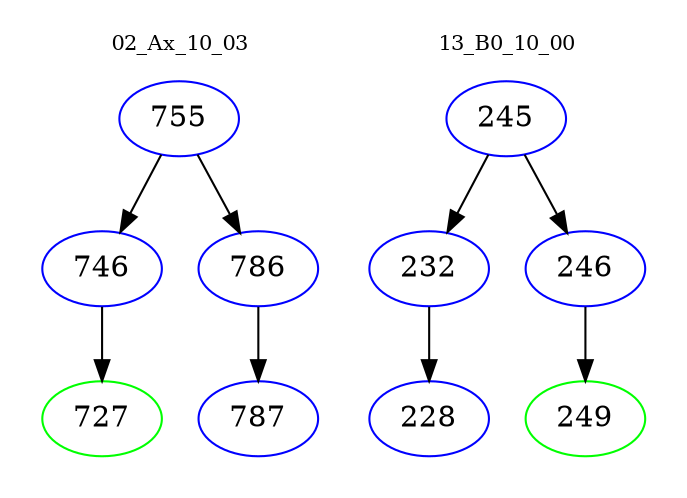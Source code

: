 digraph{
subgraph cluster_0 {
color = white
label = "02_Ax_10_03";
fontsize=10;
T0_755 [label="755", color="blue"]
T0_755 -> T0_746 [color="black"]
T0_746 [label="746", color="blue"]
T0_746 -> T0_727 [color="black"]
T0_727 [label="727", color="green"]
T0_755 -> T0_786 [color="black"]
T0_786 [label="786", color="blue"]
T0_786 -> T0_787 [color="black"]
T0_787 [label="787", color="blue"]
}
subgraph cluster_1 {
color = white
label = "13_B0_10_00";
fontsize=10;
T1_245 [label="245", color="blue"]
T1_245 -> T1_232 [color="black"]
T1_232 [label="232", color="blue"]
T1_232 -> T1_228 [color="black"]
T1_228 [label="228", color="blue"]
T1_245 -> T1_246 [color="black"]
T1_246 [label="246", color="blue"]
T1_246 -> T1_249 [color="black"]
T1_249 [label="249", color="green"]
}
}
